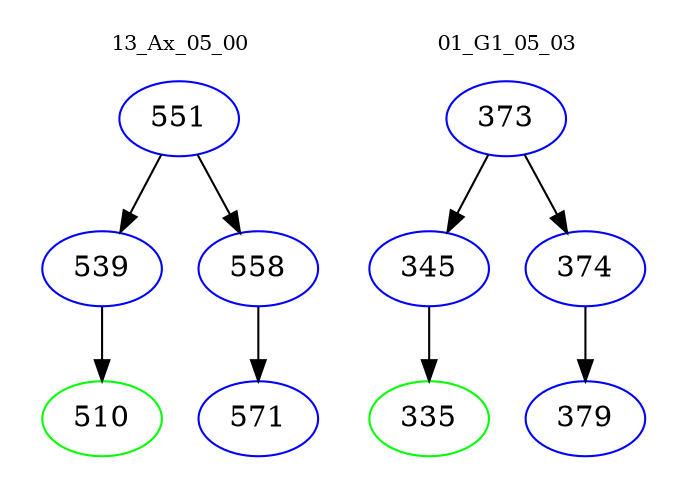 digraph{
subgraph cluster_0 {
color = white
label = "13_Ax_05_00";
fontsize=10;
T0_551 [label="551", color="blue"]
T0_551 -> T0_539 [color="black"]
T0_539 [label="539", color="blue"]
T0_539 -> T0_510 [color="black"]
T0_510 [label="510", color="green"]
T0_551 -> T0_558 [color="black"]
T0_558 [label="558", color="blue"]
T0_558 -> T0_571 [color="black"]
T0_571 [label="571", color="blue"]
}
subgraph cluster_1 {
color = white
label = "01_G1_05_03";
fontsize=10;
T1_373 [label="373", color="blue"]
T1_373 -> T1_345 [color="black"]
T1_345 [label="345", color="blue"]
T1_345 -> T1_335 [color="black"]
T1_335 [label="335", color="green"]
T1_373 -> T1_374 [color="black"]
T1_374 [label="374", color="blue"]
T1_374 -> T1_379 [color="black"]
T1_379 [label="379", color="blue"]
}
}
